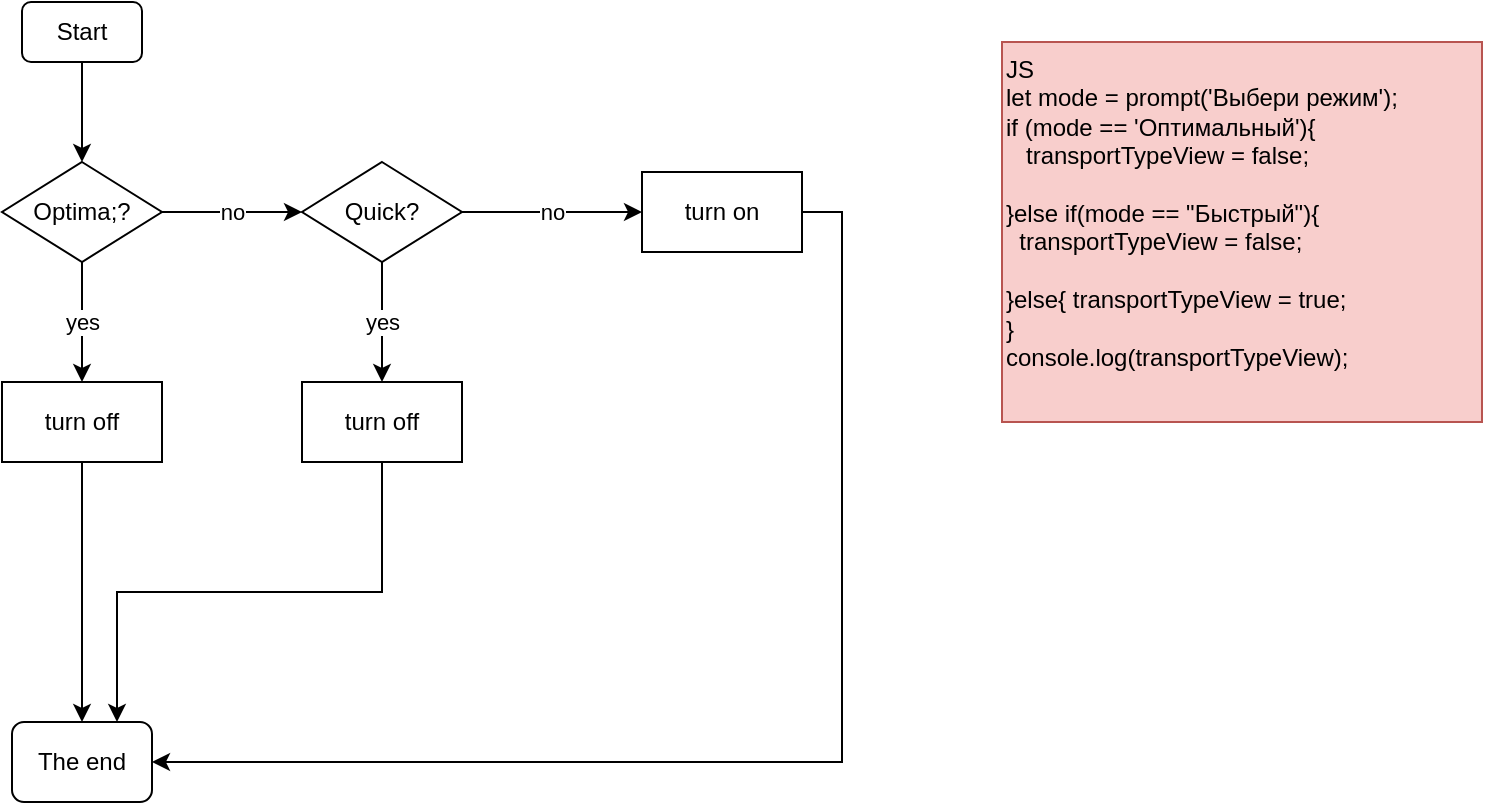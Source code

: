 <mxfile version="14.4.4" type="github">
  <diagram id="UJpU3dPbMALEIXXP_lFd" name="Page-1">
    <mxGraphModel dx="1422" dy="763" grid="1" gridSize="10" guides="1" tooltips="1" connect="1" arrows="1" fold="1" page="1" pageScale="1" pageWidth="827" pageHeight="1169" math="0" shadow="0">
      <root>
        <mxCell id="0" />
        <mxCell id="1" parent="0" />
        <mxCell id="Q76IccpRpq8lc0dAku-z-18" style="edgeStyle=orthogonalEdgeStyle;rounded=0;orthogonalLoop=1;jettySize=auto;html=1;exitX=0.5;exitY=1;exitDx=0;exitDy=0;entryX=0.5;entryY=0;entryDx=0;entryDy=0;" edge="1" parent="1" source="Q76IccpRpq8lc0dAku-z-1" target="Q76IccpRpq8lc0dAku-z-2">
          <mxGeometry relative="1" as="geometry" />
        </mxCell>
        <mxCell id="Q76IccpRpq8lc0dAku-z-1" value="Start" style="rounded=1;whiteSpace=wrap;html=1;" vertex="1" parent="1">
          <mxGeometry x="30" y="30" width="60" height="30" as="geometry" />
        </mxCell>
        <mxCell id="Q76IccpRpq8lc0dAku-z-8" value="yes" style="edgeStyle=orthogonalEdgeStyle;rounded=0;orthogonalLoop=1;jettySize=auto;html=1;exitX=0.5;exitY=1;exitDx=0;exitDy=0;entryX=0.5;entryY=0;entryDx=0;entryDy=0;" edge="1" parent="1" source="Q76IccpRpq8lc0dAku-z-2" target="Q76IccpRpq8lc0dAku-z-6">
          <mxGeometry relative="1" as="geometry" />
        </mxCell>
        <mxCell id="Q76IccpRpq8lc0dAku-z-9" value="no" style="edgeStyle=orthogonalEdgeStyle;rounded=0;orthogonalLoop=1;jettySize=auto;html=1;exitX=1;exitY=0.5;exitDx=0;exitDy=0;entryX=0;entryY=0.5;entryDx=0;entryDy=0;" edge="1" parent="1" source="Q76IccpRpq8lc0dAku-z-2" target="Q76IccpRpq8lc0dAku-z-3">
          <mxGeometry relative="1" as="geometry" />
        </mxCell>
        <mxCell id="Q76IccpRpq8lc0dAku-z-2" value="Optima;?" style="rhombus;whiteSpace=wrap;html=1;" vertex="1" parent="1">
          <mxGeometry x="20" y="110" width="80" height="50" as="geometry" />
        </mxCell>
        <mxCell id="Q76IccpRpq8lc0dAku-z-10" value="yes" style="edgeStyle=orthogonalEdgeStyle;rounded=0;orthogonalLoop=1;jettySize=auto;html=1;exitX=0.5;exitY=1;exitDx=0;exitDy=0;entryX=0.5;entryY=0;entryDx=0;entryDy=0;" edge="1" parent="1" source="Q76IccpRpq8lc0dAku-z-3" target="Q76IccpRpq8lc0dAku-z-7">
          <mxGeometry relative="1" as="geometry" />
        </mxCell>
        <mxCell id="Q76IccpRpq8lc0dAku-z-11" value="no" style="edgeStyle=orthogonalEdgeStyle;rounded=0;orthogonalLoop=1;jettySize=auto;html=1;exitX=1;exitY=0.5;exitDx=0;exitDy=0;entryX=0;entryY=0.5;entryDx=0;entryDy=0;" edge="1" parent="1" source="Q76IccpRpq8lc0dAku-z-3" target="Q76IccpRpq8lc0dAku-z-5">
          <mxGeometry relative="1" as="geometry" />
        </mxCell>
        <mxCell id="Q76IccpRpq8lc0dAku-z-3" value="Quick?" style="rhombus;whiteSpace=wrap;html=1;" vertex="1" parent="1">
          <mxGeometry x="170" y="110" width="80" height="50" as="geometry" />
        </mxCell>
        <mxCell id="Q76IccpRpq8lc0dAku-z-15" style="edgeStyle=orthogonalEdgeStyle;rounded=0;orthogonalLoop=1;jettySize=auto;html=1;exitX=1;exitY=0.5;exitDx=0;exitDy=0;entryX=1;entryY=0.5;entryDx=0;entryDy=0;" edge="1" parent="1" source="Q76IccpRpq8lc0dAku-z-5" target="Q76IccpRpq8lc0dAku-z-12">
          <mxGeometry relative="1" as="geometry" />
        </mxCell>
        <mxCell id="Q76IccpRpq8lc0dAku-z-5" value="&lt;span class=&quot;VIiyi&quot; lang=&quot;en&quot;&gt;&lt;span class=&quot;JLqJ4b ChMk0b&quot;&gt;&lt;span&gt;turn on&lt;/span&gt;&lt;/span&gt;&lt;/span&gt; " style="rounded=0;whiteSpace=wrap;html=1;" vertex="1" parent="1">
          <mxGeometry x="340" y="115" width="80" height="40" as="geometry" />
        </mxCell>
        <mxCell id="Q76IccpRpq8lc0dAku-z-16" style="edgeStyle=orthogonalEdgeStyle;rounded=0;orthogonalLoop=1;jettySize=auto;html=1;exitX=0.5;exitY=1;exitDx=0;exitDy=0;entryX=0.5;entryY=0;entryDx=0;entryDy=0;" edge="1" parent="1" source="Q76IccpRpq8lc0dAku-z-6" target="Q76IccpRpq8lc0dAku-z-12">
          <mxGeometry relative="1" as="geometry" />
        </mxCell>
        <mxCell id="Q76IccpRpq8lc0dAku-z-6" value="&lt;span class=&quot;VIiyi&quot; lang=&quot;en&quot;&gt;&lt;span class=&quot;JLqJ4b ChMk0b&quot;&gt;&lt;span&gt;turn off&lt;/span&gt;&lt;/span&gt;&lt;/span&gt;&lt;span class=&quot;VIiyi&quot; lang=&quot;en&quot;&gt;&lt;span class=&quot;JLqJ4b ChMk0b&quot;&gt;&lt;/span&gt;&lt;/span&gt;&lt;span class=&quot;VIiyi&quot; lang=&quot;en&quot;&gt;&lt;span class=&quot;JLqJ4b ChMk0b&quot;&gt;&lt;/span&gt;&lt;/span&gt;&lt;span class=&quot;VIiyi&quot; lang=&quot;en&quot;&gt;&lt;span class=&quot;JLqJ4b ChMk0b&quot;&gt;&lt;/span&gt;&lt;/span&gt;" style="rounded=0;whiteSpace=wrap;html=1;" vertex="1" parent="1">
          <mxGeometry x="20" y="220" width="80" height="40" as="geometry" />
        </mxCell>
        <mxCell id="Q76IccpRpq8lc0dAku-z-14" style="edgeStyle=orthogonalEdgeStyle;rounded=0;orthogonalLoop=1;jettySize=auto;html=1;exitX=0.5;exitY=1;exitDx=0;exitDy=0;entryX=0.75;entryY=0;entryDx=0;entryDy=0;" edge="1" parent="1" source="Q76IccpRpq8lc0dAku-z-7" target="Q76IccpRpq8lc0dAku-z-12">
          <mxGeometry relative="1" as="geometry" />
        </mxCell>
        <mxCell id="Q76IccpRpq8lc0dAku-z-7" value="&lt;span class=&quot;VIiyi&quot; lang=&quot;en&quot;&gt;&lt;span class=&quot;JLqJ4b ChMk0b&quot;&gt;&lt;span&gt;turn off&lt;/span&gt;&lt;/span&gt;&lt;/span&gt;&lt;span class=&quot;VIiyi&quot; lang=&quot;en&quot;&gt;&lt;span class=&quot;JLqJ4b ChMk0b&quot;&gt;&lt;/span&gt;&lt;/span&gt;&lt;span class=&quot;VIiyi&quot; lang=&quot;en&quot;&gt;&lt;span class=&quot;JLqJ4b ChMk0b&quot;&gt;&lt;/span&gt;&lt;/span&gt;&lt;span class=&quot;VIiyi&quot; lang=&quot;en&quot;&gt;&lt;span class=&quot;JLqJ4b ChMk0b&quot;&gt;&lt;/span&gt;&lt;/span&gt;" style="rounded=0;whiteSpace=wrap;html=1;" vertex="1" parent="1">
          <mxGeometry x="170" y="220" width="80" height="40" as="geometry" />
        </mxCell>
        <mxCell id="Q76IccpRpq8lc0dAku-z-12" value="The end" style="rounded=1;whiteSpace=wrap;html=1;" vertex="1" parent="1">
          <mxGeometry x="25" y="390" width="70" height="40" as="geometry" />
        </mxCell>
        <mxCell id="Q76IccpRpq8lc0dAku-z-17" value="&lt;div&gt;JS&lt;br&gt;&lt;/div&gt;&lt;div&gt;let mode = prompt(&#39;Выбери режим&#39;); &lt;br&gt;&lt;/div&gt;&lt;div&gt;if (mode == &#39;Оптимальный&#39;){&amp;nbsp;&amp;nbsp; &lt;br&gt;&lt;/div&gt;&lt;div&gt;&amp;nbsp;&amp;nbsp; transportTypeView = false; &lt;br&gt;&lt;/div&gt;&lt;div&gt;&lt;br&gt;&lt;/div&gt;&lt;div&gt;}else if(mode == &quot;Быстрый&quot;){ &lt;br&gt;&lt;/div&gt;&lt;div&gt;&amp;nbsp; transportTypeView = false; &lt;br&gt;&lt;/div&gt;&lt;div&gt;&lt;br&gt;&lt;/div&gt;&lt;div&gt;}else{		transportTypeView = true; &lt;br&gt;&lt;/div&gt;&lt;div&gt;}&lt;/div&gt;&lt;div&gt;		console.log(transportTypeView);&lt;/div&gt;" style="text;whiteSpace=wrap;html=1;fillColor=#f8cecc;strokeColor=#b85450;" vertex="1" parent="1">
          <mxGeometry x="520" y="50" width="240" height="190" as="geometry" />
        </mxCell>
      </root>
    </mxGraphModel>
  </diagram>
</mxfile>
